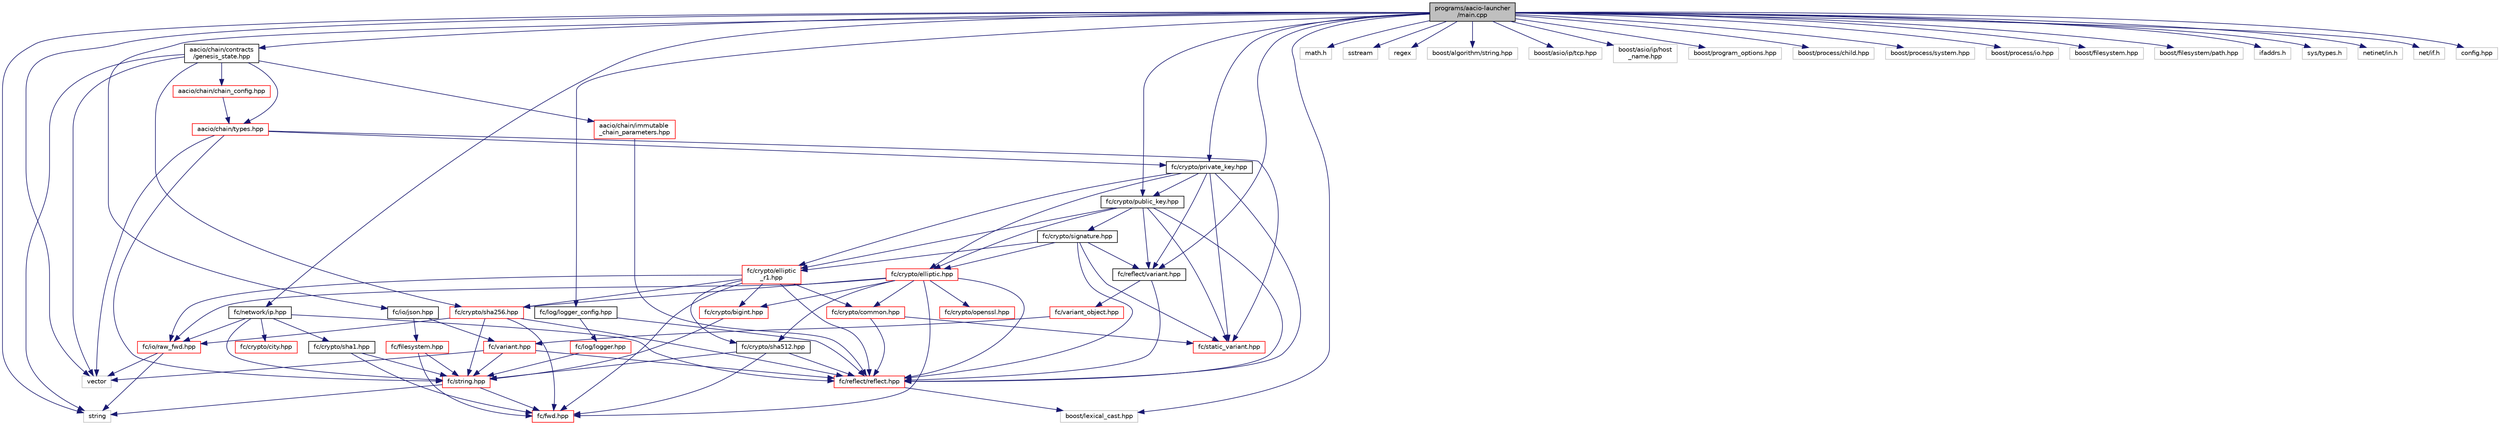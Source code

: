 digraph "programs/aacio-launcher/main.cpp"
{
  edge [fontname="Helvetica",fontsize="10",labelfontname="Helvetica",labelfontsize="10"];
  node [fontname="Helvetica",fontsize="10",shape=record];
  Node0 [label="programs/aacio-launcher\l/main.cpp",height=0.2,width=0.4,color="black", fillcolor="grey75", style="filled", fontcolor="black"];
  Node0 -> Node1 [color="midnightblue",fontsize="10",style="solid"];
  Node1 [label="string",height=0.2,width=0.4,color="grey75", fillcolor="white", style="filled"];
  Node0 -> Node2 [color="midnightblue",fontsize="10",style="solid"];
  Node2 [label="vector",height=0.2,width=0.4,color="grey75", fillcolor="white", style="filled"];
  Node0 -> Node3 [color="midnightblue",fontsize="10",style="solid"];
  Node3 [label="math.h",height=0.2,width=0.4,color="grey75", fillcolor="white", style="filled"];
  Node0 -> Node4 [color="midnightblue",fontsize="10",style="solid"];
  Node4 [label="sstream",height=0.2,width=0.4,color="grey75", fillcolor="white", style="filled"];
  Node0 -> Node5 [color="midnightblue",fontsize="10",style="solid"];
  Node5 [label="regex",height=0.2,width=0.4,color="grey75", fillcolor="white", style="filled"];
  Node0 -> Node6 [color="midnightblue",fontsize="10",style="solid"];
  Node6 [label="boost/algorithm/string.hpp",height=0.2,width=0.4,color="grey75", fillcolor="white", style="filled"];
  Node0 -> Node7 [color="midnightblue",fontsize="10",style="solid"];
  Node7 [label="boost/asio/ip/tcp.hpp",height=0.2,width=0.4,color="grey75", fillcolor="white", style="filled"];
  Node0 -> Node8 [color="midnightblue",fontsize="10",style="solid"];
  Node8 [label="boost/asio/ip/host\l_name.hpp",height=0.2,width=0.4,color="grey75", fillcolor="white", style="filled"];
  Node0 -> Node9 [color="midnightblue",fontsize="10",style="solid"];
  Node9 [label="boost/program_options.hpp",height=0.2,width=0.4,color="grey75", fillcolor="white", style="filled"];
  Node0 -> Node10 [color="midnightblue",fontsize="10",style="solid"];
  Node10 [label="boost/process/child.hpp",height=0.2,width=0.4,color="grey75", fillcolor="white", style="filled"];
  Node0 -> Node11 [color="midnightblue",fontsize="10",style="solid"];
  Node11 [label="boost/process/system.hpp",height=0.2,width=0.4,color="grey75", fillcolor="white", style="filled"];
  Node0 -> Node12 [color="midnightblue",fontsize="10",style="solid"];
  Node12 [label="boost/process/io.hpp",height=0.2,width=0.4,color="grey75", fillcolor="white", style="filled"];
  Node0 -> Node13 [color="midnightblue",fontsize="10",style="solid"];
  Node13 [label="boost/lexical_cast.hpp",height=0.2,width=0.4,color="grey75", fillcolor="white", style="filled"];
  Node0 -> Node14 [color="midnightblue",fontsize="10",style="solid"];
  Node14 [label="boost/filesystem.hpp",height=0.2,width=0.4,color="grey75", fillcolor="white", style="filled"];
  Node0 -> Node15 [color="midnightblue",fontsize="10",style="solid"];
  Node15 [label="boost/filesystem/path.hpp",height=0.2,width=0.4,color="grey75", fillcolor="white", style="filled"];
  Node0 -> Node16 [color="midnightblue",fontsize="10",style="solid"];
  Node16 [label="fc/crypto/private_key.hpp",height=0.2,width=0.4,color="black", fillcolor="white", style="filled",URL="$private__key_8hpp_source.html"];
  Node16 -> Node17 [color="midnightblue",fontsize="10",style="solid"];
  Node17 [label="fc/crypto/elliptic.hpp",height=0.2,width=0.4,color="red", fillcolor="white", style="filled",URL="$elliptic_8hpp_source.html"];
  Node17 -> Node18 [color="midnightblue",fontsize="10",style="solid"];
  Node18 [label="fc/crypto/bigint.hpp",height=0.2,width=0.4,color="red", fillcolor="white", style="filled",URL="$bigint_8hpp_source.html"];
  Node18 -> Node20 [color="midnightblue",fontsize="10",style="solid"];
  Node20 [label="fc/string.hpp",height=0.2,width=0.4,color="red", fillcolor="white", style="filled",URL="$string_8hpp_source.html"];
  Node20 -> Node24 [color="midnightblue",fontsize="10",style="solid"];
  Node24 [label="fc/fwd.hpp",height=0.2,width=0.4,color="red", fillcolor="white", style="filled",URL="$fwd_8hpp_source.html"];
  Node20 -> Node1 [color="midnightblue",fontsize="10",style="solid"];
  Node17 -> Node30 [color="midnightblue",fontsize="10",style="solid"];
  Node30 [label="fc/crypto/common.hpp",height=0.2,width=0.4,color="red", fillcolor="white", style="filled",URL="$libraries_2fc_2include_2fc_2crypto_2common_8hpp_source.html"];
  Node30 -> Node52 [color="midnightblue",fontsize="10",style="solid"];
  Node52 [label="fc/reflect/reflect.hpp",height=0.2,width=0.4,color="red", fillcolor="white", style="filled",URL="$libraries_2fc_2include_2fc_2reflect_2reflect_8hpp_source.html"];
  Node52 -> Node13 [color="midnightblue",fontsize="10",style="solid"];
  Node30 -> Node84 [color="midnightblue",fontsize="10",style="solid"];
  Node84 [label="fc/static_variant.hpp",height=0.2,width=0.4,color="red", fillcolor="white", style="filled",URL="$static__variant_8hpp_source.html"];
  Node17 -> Node87 [color="midnightblue",fontsize="10",style="solid"];
  Node87 [label="fc/crypto/openssl.hpp",height=0.2,width=0.4,color="red", fillcolor="white", style="filled",URL="$openssl_8hpp.html"];
  Node17 -> Node97 [color="midnightblue",fontsize="10",style="solid"];
  Node97 [label="fc/crypto/sha256.hpp",height=0.2,width=0.4,color="red", fillcolor="white", style="filled",URL="$sha256_8hpp_source.html"];
  Node97 -> Node24 [color="midnightblue",fontsize="10",style="solid"];
  Node97 -> Node20 [color="midnightblue",fontsize="10",style="solid"];
  Node97 -> Node32 [color="midnightblue",fontsize="10",style="solid"];
  Node32 [label="fc/io/raw_fwd.hpp",height=0.2,width=0.4,color="red", fillcolor="white", style="filled",URL="$raw__fwd_8hpp_source.html"];
  Node32 -> Node2 [color="midnightblue",fontsize="10",style="solid"];
  Node32 -> Node1 [color="midnightblue",fontsize="10",style="solid"];
  Node97 -> Node52 [color="midnightblue",fontsize="10",style="solid"];
  Node17 -> Node99 [color="midnightblue",fontsize="10",style="solid"];
  Node99 [label="fc/crypto/sha512.hpp",height=0.2,width=0.4,color="black", fillcolor="white", style="filled",URL="$sha512_8hpp_source.html"];
  Node99 -> Node24 [color="midnightblue",fontsize="10",style="solid"];
  Node99 -> Node20 [color="midnightblue",fontsize="10",style="solid"];
  Node99 -> Node52 [color="midnightblue",fontsize="10",style="solid"];
  Node17 -> Node24 [color="midnightblue",fontsize="10",style="solid"];
  Node17 -> Node32 [color="midnightblue",fontsize="10",style="solid"];
  Node17 -> Node52 [color="midnightblue",fontsize="10",style="solid"];
  Node16 -> Node100 [color="midnightblue",fontsize="10",style="solid"];
  Node100 [label="fc/crypto/elliptic\l_r1.hpp",height=0.2,width=0.4,color="red", fillcolor="white", style="filled",URL="$elliptic__r1_8hpp_source.html"];
  Node100 -> Node18 [color="midnightblue",fontsize="10",style="solid"];
  Node100 -> Node30 [color="midnightblue",fontsize="10",style="solid"];
  Node100 -> Node97 [color="midnightblue",fontsize="10",style="solid"];
  Node100 -> Node99 [color="midnightblue",fontsize="10",style="solid"];
  Node100 -> Node24 [color="midnightblue",fontsize="10",style="solid"];
  Node100 -> Node32 [color="midnightblue",fontsize="10",style="solid"];
  Node100 -> Node52 [color="midnightblue",fontsize="10",style="solid"];
  Node16 -> Node101 [color="midnightblue",fontsize="10",style="solid"];
  Node101 [label="fc/crypto/public_key.hpp",height=0.2,width=0.4,color="black", fillcolor="white", style="filled",URL="$libraries_2fc_2include_2fc_2crypto_2public__key_8hpp_source.html"];
  Node101 -> Node17 [color="midnightblue",fontsize="10",style="solid"];
  Node101 -> Node100 [color="midnightblue",fontsize="10",style="solid"];
  Node101 -> Node102 [color="midnightblue",fontsize="10",style="solid"];
  Node102 [label="fc/crypto/signature.hpp",height=0.2,width=0.4,color="black", fillcolor="white", style="filled",URL="$signature_8hpp_source.html"];
  Node102 -> Node84 [color="midnightblue",fontsize="10",style="solid"];
  Node102 -> Node17 [color="midnightblue",fontsize="10",style="solid"];
  Node102 -> Node100 [color="midnightblue",fontsize="10",style="solid"];
  Node102 -> Node52 [color="midnightblue",fontsize="10",style="solid"];
  Node102 -> Node103 [color="midnightblue",fontsize="10",style="solid"];
  Node103 [label="fc/reflect/variant.hpp",height=0.2,width=0.4,color="black", fillcolor="white", style="filled",URL="$reflect_2variant_8hpp_source.html"];
  Node103 -> Node52 [color="midnightblue",fontsize="10",style="solid"];
  Node103 -> Node68 [color="midnightblue",fontsize="10",style="solid"];
  Node68 [label="fc/variant_object.hpp",height=0.2,width=0.4,color="red", fillcolor="white", style="filled",URL="$variant__object_8hpp_source.html"];
  Node68 -> Node43 [color="midnightblue",fontsize="10",style="solid"];
  Node43 [label="fc/variant.hpp",height=0.2,width=0.4,color="red", fillcolor="white", style="filled",URL="$variant_8hpp_source.html"];
  Node43 -> Node2 [color="midnightblue",fontsize="10",style="solid"];
  Node43 -> Node20 [color="midnightblue",fontsize="10",style="solid"];
  Node43 -> Node52 [color="midnightblue",fontsize="10",style="solid"];
  Node101 -> Node52 [color="midnightblue",fontsize="10",style="solid"];
  Node101 -> Node103 [color="midnightblue",fontsize="10",style="solid"];
  Node101 -> Node84 [color="midnightblue",fontsize="10",style="solid"];
  Node16 -> Node52 [color="midnightblue",fontsize="10",style="solid"];
  Node16 -> Node103 [color="midnightblue",fontsize="10",style="solid"];
  Node16 -> Node84 [color="midnightblue",fontsize="10",style="solid"];
  Node0 -> Node101 [color="midnightblue",fontsize="10",style="solid"];
  Node0 -> Node104 [color="midnightblue",fontsize="10",style="solid"];
  Node104 [label="fc/io/json.hpp",height=0.2,width=0.4,color="black", fillcolor="white", style="filled",URL="$json_8hpp_source.html"];
  Node104 -> Node43 [color="midnightblue",fontsize="10",style="solid"];
  Node104 -> Node79 [color="midnightblue",fontsize="10",style="solid"];
  Node79 [label="fc/filesystem.hpp",height=0.2,width=0.4,color="red", fillcolor="white", style="filled",URL="$filesystem_8hpp_source.html"];
  Node79 -> Node20 [color="midnightblue",fontsize="10",style="solid"];
  Node79 -> Node24 [color="midnightblue",fontsize="10",style="solid"];
  Node0 -> Node105 [color="midnightblue",fontsize="10",style="solid"];
  Node105 [label="fc/network/ip.hpp",height=0.2,width=0.4,color="black", fillcolor="white", style="filled",URL="$ip_8hpp_source.html"];
  Node105 -> Node20 [color="midnightblue",fontsize="10",style="solid"];
  Node105 -> Node106 [color="midnightblue",fontsize="10",style="solid"];
  Node106 [label="fc/crypto/sha1.hpp",height=0.2,width=0.4,color="black", fillcolor="white", style="filled",URL="$include_2fc_2crypto_2sha1_8hpp_source.html"];
  Node106 -> Node24 [color="midnightblue",fontsize="10",style="solid"];
  Node106 -> Node20 [color="midnightblue",fontsize="10",style="solid"];
  Node105 -> Node32 [color="midnightblue",fontsize="10",style="solid"];
  Node105 -> Node59 [color="midnightblue",fontsize="10",style="solid"];
  Node59 [label="fc/crypto/city.hpp",height=0.2,width=0.4,color="red", fillcolor="white", style="filled",URL="$city_8hpp_source.html"];
  Node105 -> Node52 [color="midnightblue",fontsize="10",style="solid"];
  Node0 -> Node103 [color="midnightblue",fontsize="10",style="solid"];
  Node0 -> Node107 [color="midnightblue",fontsize="10",style="solid"];
  Node107 [label="fc/log/logger_config.hpp",height=0.2,width=0.4,color="black", fillcolor="white", style="filled",URL="$logger__config_8hpp_source.html"];
  Node107 -> Node64 [color="midnightblue",fontsize="10",style="solid"];
  Node64 [label="fc/log/logger.hpp",height=0.2,width=0.4,color="red", fillcolor="white", style="filled",URL="$logger_8hpp_source.html"];
  Node64 -> Node20 [color="midnightblue",fontsize="10",style="solid"];
  Node107 -> Node52 [color="midnightblue",fontsize="10",style="solid"];
  Node0 -> Node108 [color="midnightblue",fontsize="10",style="solid"];
  Node108 [label="ifaddrs.h",height=0.2,width=0.4,color="grey75", fillcolor="white", style="filled"];
  Node0 -> Node109 [color="midnightblue",fontsize="10",style="solid"];
  Node109 [label="sys/types.h",height=0.2,width=0.4,color="grey75", fillcolor="white", style="filled"];
  Node0 -> Node110 [color="midnightblue",fontsize="10",style="solid"];
  Node110 [label="netinet/in.h",height=0.2,width=0.4,color="grey75", fillcolor="white", style="filled"];
  Node0 -> Node111 [color="midnightblue",fontsize="10",style="solid"];
  Node111 [label="net/if.h",height=0.2,width=0.4,color="grey75", fillcolor="white", style="filled"];
  Node0 -> Node112 [color="midnightblue",fontsize="10",style="solid"];
  Node112 [label="aacio/chain/contracts\l/genesis_state.hpp",height=0.2,width=0.4,color="black", fillcolor="white", style="filled",URL="$genesis__state_8hpp.html"];
  Node112 -> Node113 [color="midnightblue",fontsize="10",style="solid"];
  Node113 [label="aacio/chain/chain_config.hpp",height=0.2,width=0.4,color="red", fillcolor="white", style="filled",URL="$chain__config_8hpp.html"];
  Node113 -> Node114 [color="midnightblue",fontsize="10",style="solid"];
  Node114 [label="aacio/chain/types.hpp",height=0.2,width=0.4,color="red", fillcolor="white", style="filled",URL="$libraries_2chain_2include_2aacio_2chain_2types_8hpp.html"];
  Node114 -> Node20 [color="midnightblue",fontsize="10",style="solid"];
  Node114 -> Node84 [color="midnightblue",fontsize="10",style="solid"];
  Node114 -> Node16 [color="midnightblue",fontsize="10",style="solid"];
  Node114 -> Node2 [color="midnightblue",fontsize="10",style="solid"];
  Node112 -> Node114 [color="midnightblue",fontsize="10",style="solid"];
  Node112 -> Node162 [color="midnightblue",fontsize="10",style="solid"];
  Node162 [label="aacio/chain/immutable\l_chain_parameters.hpp",height=0.2,width=0.4,color="red", fillcolor="white", style="filled",URL="$immutable__chain__parameters_8hpp.html"];
  Node162 -> Node52 [color="midnightblue",fontsize="10",style="solid"];
  Node112 -> Node97 [color="midnightblue",fontsize="10",style="solid"];
  Node112 -> Node1 [color="midnightblue",fontsize="10",style="solid"];
  Node112 -> Node2 [color="midnightblue",fontsize="10",style="solid"];
  Node0 -> Node163 [color="midnightblue",fontsize="10",style="solid"];
  Node163 [label="config.hpp",height=0.2,width=0.4,color="grey75", fillcolor="white", style="filled"];
}
